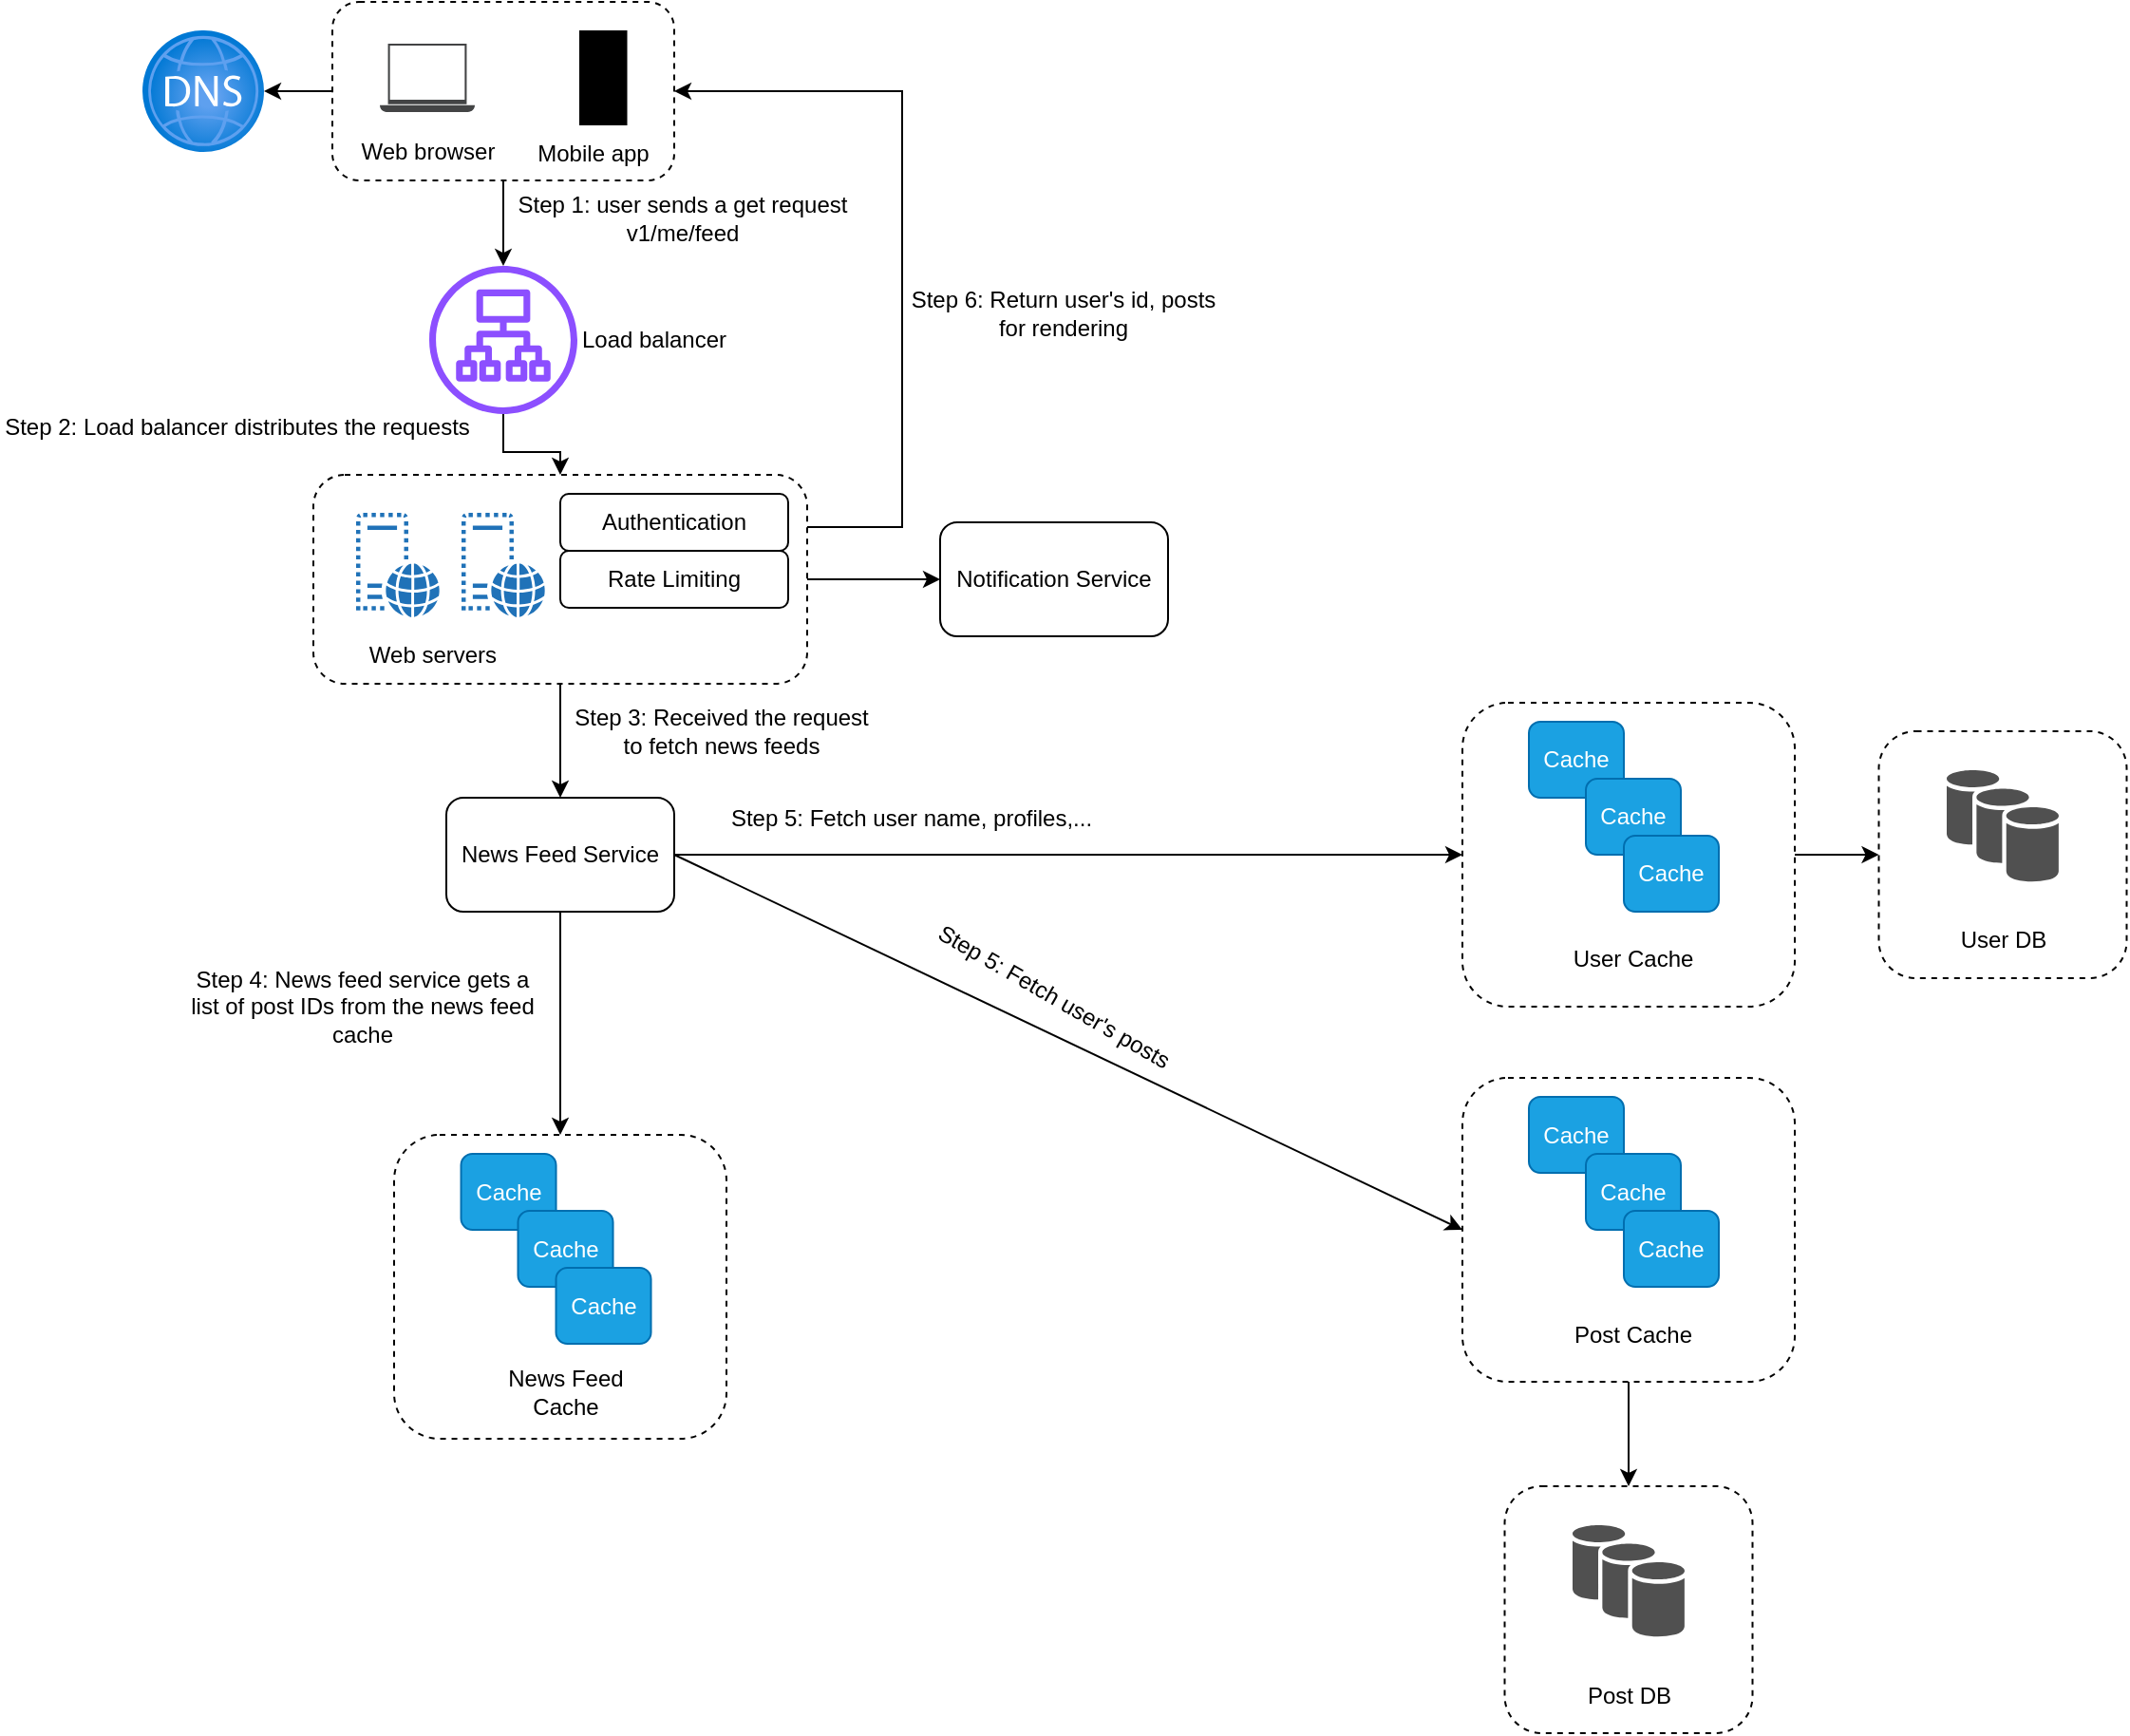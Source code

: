 <mxfile version="26.2.12">
  <diagram name="Page-1" id="249H9O3ESO4iGnF7Ed37">
    <mxGraphModel dx="1940" dy="1090" grid="1" gridSize="10" guides="1" tooltips="1" connect="1" arrows="1" fold="1" page="1" pageScale="1" pageWidth="850" pageHeight="1100" math="0" shadow="0">
      <root>
        <mxCell id="0" />
        <mxCell id="1" parent="0" />
        <mxCell id="Ak06c8CVFYhIIDF1MuHK-2" value="" style="rounded=1;whiteSpace=wrap;html=1;dashed=1;" vertex="1" parent="1">
          <mxGeometry x="1094.25" y="475" width="130.5" height="130" as="geometry" />
        </mxCell>
        <mxCell id="Ak06c8CVFYhIIDF1MuHK-3" style="edgeStyle=orthogonalEdgeStyle;rounded=0;orthogonalLoop=1;jettySize=auto;html=1;exitX=1;exitY=0.5;exitDx=0;exitDy=0;entryX=0;entryY=0.5;entryDx=0;entryDy=0;" edge="1" parent="1" source="Ak06c8CVFYhIIDF1MuHK-4" target="Ak06c8CVFYhIIDF1MuHK-2">
          <mxGeometry relative="1" as="geometry" />
        </mxCell>
        <mxCell id="Ak06c8CVFYhIIDF1MuHK-4" value="" style="rounded=1;whiteSpace=wrap;html=1;dashed=1;" vertex="1" parent="1">
          <mxGeometry x="875" y="460" width="175" height="160" as="geometry" />
        </mxCell>
        <mxCell id="Ak06c8CVFYhIIDF1MuHK-5" style="edgeStyle=orthogonalEdgeStyle;rounded=0;orthogonalLoop=1;jettySize=auto;html=1;exitX=1;exitY=0.5;exitDx=0;exitDy=0;entryX=0;entryY=0.5;entryDx=0;entryDy=0;" edge="1" parent="1" source="Ak06c8CVFYhIIDF1MuHK-8" target="Ak06c8CVFYhIIDF1MuHK-25">
          <mxGeometry relative="1" as="geometry" />
        </mxCell>
        <mxCell id="Ak06c8CVFYhIIDF1MuHK-7" style="edgeStyle=orthogonalEdgeStyle;rounded=0;orthogonalLoop=1;jettySize=auto;html=1;exitX=0.5;exitY=1;exitDx=0;exitDy=0;entryX=0.5;entryY=0;entryDx=0;entryDy=0;" edge="1" parent="1" source="Ak06c8CVFYhIIDF1MuHK-8" target="Ak06c8CVFYhIIDF1MuHK-29">
          <mxGeometry relative="1" as="geometry" />
        </mxCell>
        <mxCell id="Ak06c8CVFYhIIDF1MuHK-78" style="edgeStyle=orthogonalEdgeStyle;rounded=0;orthogonalLoop=1;jettySize=auto;html=1;exitX=1;exitY=0.25;exitDx=0;exitDy=0;entryX=1;entryY=0.5;entryDx=0;entryDy=0;" edge="1" parent="1" source="Ak06c8CVFYhIIDF1MuHK-8" target="Ak06c8CVFYhIIDF1MuHK-10">
          <mxGeometry relative="1" as="geometry">
            <Array as="points">
              <mxPoint x="580" y="367" />
              <mxPoint x="580" y="138" />
            </Array>
          </mxGeometry>
        </mxCell>
        <mxCell id="Ak06c8CVFYhIIDF1MuHK-8" value="" style="rounded=1;whiteSpace=wrap;html=1;dashed=1;" vertex="1" parent="1">
          <mxGeometry x="270" y="340" width="260" height="110" as="geometry" />
        </mxCell>
        <mxCell id="Ak06c8CVFYhIIDF1MuHK-9" style="edgeStyle=orthogonalEdgeStyle;rounded=0;orthogonalLoop=1;jettySize=auto;html=1;exitX=0;exitY=0.5;exitDx=0;exitDy=0;" edge="1" parent="1" source="Ak06c8CVFYhIIDF1MuHK-10" target="Ak06c8CVFYhIIDF1MuHK-13">
          <mxGeometry relative="1" as="geometry" />
        </mxCell>
        <mxCell id="Ak06c8CVFYhIIDF1MuHK-10" value="" style="rounded=1;whiteSpace=wrap;html=1;dashed=1;" vertex="1" parent="1">
          <mxGeometry x="280" y="91" width="180" height="94" as="geometry" />
        </mxCell>
        <mxCell id="Ak06c8CVFYhIIDF1MuHK-11" value="" style="sketch=0;pointerEvents=1;shadow=0;dashed=0;html=1;strokeColor=none;fillColor=#434445;aspect=fixed;labelPosition=center;verticalLabelPosition=bottom;verticalAlign=top;align=center;outlineConnect=0;shape=mxgraph.vvd.laptop;" vertex="1" parent="1">
          <mxGeometry x="305" y="113" width="50" height="36" as="geometry" />
        </mxCell>
        <mxCell id="Ak06c8CVFYhIIDF1MuHK-12" value="" style="sketch=0;verticalLabelPosition=bottom;sketch=0;aspect=fixed;html=1;verticalAlign=top;strokeColor=none;fillColor=#000000;align=center;outlineConnect=0;pointerEvents=1;shape=mxgraph.citrix2.mobile;" vertex="1" parent="1">
          <mxGeometry x="410" y="106" width="25.255" height="50" as="geometry" />
        </mxCell>
        <mxCell id="Ak06c8CVFYhIIDF1MuHK-13" value="" style="image;aspect=fixed;html=1;points=[];align=center;fontSize=12;image=img/lib/azure2/networking/DNS_Zones.svg;" vertex="1" parent="1">
          <mxGeometry x="180" y="106" width="64" height="64" as="geometry" />
        </mxCell>
        <mxCell id="Ak06c8CVFYhIIDF1MuHK-14" style="edgeStyle=orthogonalEdgeStyle;rounded=0;orthogonalLoop=1;jettySize=auto;html=1;exitX=0.5;exitY=1;exitDx=0;exitDy=0;" edge="1" parent="1" source="Ak06c8CVFYhIIDF1MuHK-10" target="Ak06c8CVFYhIIDF1MuHK-17">
          <mxGeometry relative="1" as="geometry" />
        </mxCell>
        <mxCell id="Ak06c8CVFYhIIDF1MuHK-15" value="Web browser" style="text;html=1;align=center;verticalAlign=middle;whiteSpace=wrap;rounded=0;" vertex="1" parent="1">
          <mxGeometry x="292.5" y="155" width="75" height="30" as="geometry" />
        </mxCell>
        <mxCell id="Ak06c8CVFYhIIDF1MuHK-16" value="Mobile app" style="text;html=1;align=center;verticalAlign=middle;whiteSpace=wrap;rounded=0;" vertex="1" parent="1">
          <mxGeometry x="380" y="156" width="75" height="30" as="geometry" />
        </mxCell>
        <mxCell id="Ak06c8CVFYhIIDF1MuHK-69" style="edgeStyle=orthogonalEdgeStyle;rounded=0;orthogonalLoop=1;jettySize=auto;html=1;entryX=0.5;entryY=0;entryDx=0;entryDy=0;" edge="1" parent="1" source="Ak06c8CVFYhIIDF1MuHK-17" target="Ak06c8CVFYhIIDF1MuHK-8">
          <mxGeometry relative="1" as="geometry" />
        </mxCell>
        <mxCell id="Ak06c8CVFYhIIDF1MuHK-17" value="" style="sketch=0;outlineConnect=0;fontColor=#232F3E;gradientColor=none;fillColor=#8C4FFF;strokeColor=none;dashed=0;verticalLabelPosition=bottom;verticalAlign=top;align=center;html=1;fontSize=12;fontStyle=0;aspect=fixed;pointerEvents=1;shape=mxgraph.aws4.application_load_balancer;" vertex="1" parent="1">
          <mxGeometry x="331" y="230" width="78" height="78" as="geometry" />
        </mxCell>
        <mxCell id="Ak06c8CVFYhIIDF1MuHK-18" value="Load balancer" style="text;html=1;align=center;verticalAlign=middle;whiteSpace=wrap;rounded=0;" vertex="1" parent="1">
          <mxGeometry x="409" y="254" width="81" height="30" as="geometry" />
        </mxCell>
        <mxCell id="Ak06c8CVFYhIIDF1MuHK-19" value="Step 1: user sends a get request v1/me/feed" style="text;html=1;align=center;verticalAlign=middle;whiteSpace=wrap;rounded=0;" vertex="1" parent="1">
          <mxGeometry x="369" y="190" width="191" height="30" as="geometry" />
        </mxCell>
        <mxCell id="Ak06c8CVFYhIIDF1MuHK-20" value="" style="sketch=0;pointerEvents=1;shadow=0;dashed=0;html=1;strokeColor=none;labelPosition=center;verticalLabelPosition=bottom;verticalAlign=top;outlineConnect=0;align=center;shape=mxgraph.office.servers.virtual_web_server;fillColor=#2072B8;" vertex="1" parent="1">
          <mxGeometry x="292.5" y="360" width="44" height="55" as="geometry" />
        </mxCell>
        <mxCell id="Ak06c8CVFYhIIDF1MuHK-21" value="" style="sketch=0;pointerEvents=1;shadow=0;dashed=0;html=1;strokeColor=none;labelPosition=center;verticalLabelPosition=bottom;verticalAlign=top;outlineConnect=0;align=center;shape=mxgraph.office.servers.virtual_web_server;fillColor=#2072B8;" vertex="1" parent="1">
          <mxGeometry x="348" y="360" width="44" height="55" as="geometry" />
        </mxCell>
        <mxCell id="Ak06c8CVFYhIIDF1MuHK-22" value="Web servers" style="text;html=1;align=center;verticalAlign=middle;whiteSpace=wrap;rounded=0;" vertex="1" parent="1">
          <mxGeometry x="292.5" y="420" width="80" height="30" as="geometry" />
        </mxCell>
        <mxCell id="Ak06c8CVFYhIIDF1MuHK-23" value="Authentication" style="rounded=1;whiteSpace=wrap;html=1;" vertex="1" parent="1">
          <mxGeometry x="400" y="350" width="120" height="30" as="geometry" />
        </mxCell>
        <mxCell id="Ak06c8CVFYhIIDF1MuHK-24" value="Rate Limiting" style="rounded=1;whiteSpace=wrap;html=1;" vertex="1" parent="1">
          <mxGeometry x="400" y="380" width="120" height="30" as="geometry" />
        </mxCell>
        <mxCell id="Ak06c8CVFYhIIDF1MuHK-25" value="Notification Service" style="rounded=1;whiteSpace=wrap;html=1;" vertex="1" parent="1">
          <mxGeometry x="600" y="365" width="120" height="60" as="geometry" />
        </mxCell>
        <mxCell id="Ak06c8CVFYhIIDF1MuHK-28" style="edgeStyle=orthogonalEdgeStyle;rounded=0;orthogonalLoop=1;jettySize=auto;html=1;exitX=0.5;exitY=1;exitDx=0;exitDy=0;entryX=0.5;entryY=0;entryDx=0;entryDy=0;" edge="1" parent="1" source="Ak06c8CVFYhIIDF1MuHK-29" target="Ak06c8CVFYhIIDF1MuHK-63">
          <mxGeometry relative="1" as="geometry">
            <mxPoint x="400" y="615" as="targetPoint" />
          </mxGeometry>
        </mxCell>
        <mxCell id="Ak06c8CVFYhIIDF1MuHK-70" style="edgeStyle=orthogonalEdgeStyle;rounded=0;orthogonalLoop=1;jettySize=auto;html=1;exitX=1;exitY=0.5;exitDx=0;exitDy=0;entryX=0;entryY=0.5;entryDx=0;entryDy=0;" edge="1" parent="1" source="Ak06c8CVFYhIIDF1MuHK-29" target="Ak06c8CVFYhIIDF1MuHK-4">
          <mxGeometry relative="1" as="geometry" />
        </mxCell>
        <mxCell id="Ak06c8CVFYhIIDF1MuHK-29" value="News Feed Service" style="rounded=1;whiteSpace=wrap;html=1;" vertex="1" parent="1">
          <mxGeometry x="340" y="510" width="120" height="60" as="geometry" />
        </mxCell>
        <mxCell id="Ak06c8CVFYhIIDF1MuHK-33" value="Cache" style="rounded=1;whiteSpace=wrap;html=1;fillColor=#1ba1e2;fontColor=#ffffff;strokeColor=#006EAF;" vertex="1" parent="1">
          <mxGeometry x="910" y="470" width="50" height="40" as="geometry" />
        </mxCell>
        <mxCell id="Ak06c8CVFYhIIDF1MuHK-34" value="Cache" style="rounded=1;whiteSpace=wrap;html=1;fillColor=#1ba1e2;fontColor=#ffffff;strokeColor=#006EAF;" vertex="1" parent="1">
          <mxGeometry x="940" y="500" width="50" height="40" as="geometry" />
        </mxCell>
        <mxCell id="Ak06c8CVFYhIIDF1MuHK-35" value="Cache" style="rounded=1;whiteSpace=wrap;html=1;fillColor=#1ba1e2;fontColor=#ffffff;strokeColor=#006EAF;" vertex="1" parent="1">
          <mxGeometry x="960" y="530" width="50" height="40" as="geometry" />
        </mxCell>
        <mxCell id="Ak06c8CVFYhIIDF1MuHK-38" value="" style="sketch=0;shadow=0;dashed=0;html=1;strokeColor=none;fillColor=#505050;labelPosition=center;verticalLabelPosition=bottom;verticalAlign=top;outlineConnect=0;align=center;shape=mxgraph.office.databases.database_availability_group;" vertex="1" parent="1">
          <mxGeometry x="1130" y="495.5" width="59" height="59" as="geometry" />
        </mxCell>
        <mxCell id="Ak06c8CVFYhIIDF1MuHK-39" value="User Cache" style="text;html=1;align=center;verticalAlign=middle;whiteSpace=wrap;rounded=0;" vertex="1" parent="1">
          <mxGeometry x="930" y="580" width="70" height="30" as="geometry" />
        </mxCell>
        <mxCell id="Ak06c8CVFYhIIDF1MuHK-40" value="User DB" style="text;html=1;align=center;verticalAlign=middle;whiteSpace=wrap;rounded=0;" vertex="1" parent="1">
          <mxGeometry x="1124.5" y="570" width="70" height="30" as="geometry" />
        </mxCell>
        <mxCell id="Ak06c8CVFYhIIDF1MuHK-41" style="edgeStyle=orthogonalEdgeStyle;rounded=0;orthogonalLoop=1;jettySize=auto;html=1;exitX=0.5;exitY=1;exitDx=0;exitDy=0;entryX=0.5;entryY=0;entryDx=0;entryDy=0;" edge="1" parent="1" source="Ak06c8CVFYhIIDF1MuHK-42" target="Ak06c8CVFYhIIDF1MuHK-47">
          <mxGeometry relative="1" as="geometry" />
        </mxCell>
        <mxCell id="Ak06c8CVFYhIIDF1MuHK-42" value="" style="rounded=1;whiteSpace=wrap;html=1;dashed=1;" vertex="1" parent="1">
          <mxGeometry x="875" y="657.5" width="175" height="160" as="geometry" />
        </mxCell>
        <mxCell id="Ak06c8CVFYhIIDF1MuHK-43" value="Cache" style="rounded=1;whiteSpace=wrap;html=1;fillColor=#1ba1e2;fontColor=#ffffff;strokeColor=#006EAF;" vertex="1" parent="1">
          <mxGeometry x="910" y="667.5" width="50" height="40" as="geometry" />
        </mxCell>
        <mxCell id="Ak06c8CVFYhIIDF1MuHK-44" value="Cache" style="rounded=1;whiteSpace=wrap;html=1;fillColor=#1ba1e2;fontColor=#ffffff;strokeColor=#006EAF;" vertex="1" parent="1">
          <mxGeometry x="940" y="697.5" width="50" height="40" as="geometry" />
        </mxCell>
        <mxCell id="Ak06c8CVFYhIIDF1MuHK-45" value="Cache" style="rounded=1;whiteSpace=wrap;html=1;fillColor=#1ba1e2;fontColor=#ffffff;strokeColor=#006EAF;" vertex="1" parent="1">
          <mxGeometry x="960" y="727.5" width="50" height="40" as="geometry" />
        </mxCell>
        <mxCell id="Ak06c8CVFYhIIDF1MuHK-46" value="Post Cache" style="text;html=1;align=center;verticalAlign=middle;whiteSpace=wrap;rounded=0;" vertex="1" parent="1">
          <mxGeometry x="930" y="777.5" width="70" height="30" as="geometry" />
        </mxCell>
        <mxCell id="Ak06c8CVFYhIIDF1MuHK-47" value="" style="rounded=1;whiteSpace=wrap;html=1;dashed=1;" vertex="1" parent="1">
          <mxGeometry x="897.25" y="872.5" width="130.5" height="130" as="geometry" />
        </mxCell>
        <mxCell id="Ak06c8CVFYhIIDF1MuHK-48" value="" style="sketch=0;shadow=0;dashed=0;html=1;strokeColor=none;fillColor=#505050;labelPosition=center;verticalLabelPosition=bottom;verticalAlign=top;outlineConnect=0;align=center;shape=mxgraph.office.databases.database_availability_group;" vertex="1" parent="1">
          <mxGeometry x="933" y="893" width="59" height="59" as="geometry" />
        </mxCell>
        <mxCell id="Ak06c8CVFYhIIDF1MuHK-49" value="Post DB" style="text;html=1;align=center;verticalAlign=middle;whiteSpace=wrap;rounded=0;" vertex="1" parent="1">
          <mxGeometry x="927.5" y="967.5" width="70" height="30" as="geometry" />
        </mxCell>
        <mxCell id="Ak06c8CVFYhIIDF1MuHK-63" value="" style="rounded=1;whiteSpace=wrap;html=1;dashed=1;" vertex="1" parent="1">
          <mxGeometry x="312.5" y="687.5" width="175" height="160" as="geometry" />
        </mxCell>
        <mxCell id="Ak06c8CVFYhIIDF1MuHK-64" value="Cache" style="rounded=1;whiteSpace=wrap;html=1;fillColor=#1ba1e2;fontColor=#ffffff;strokeColor=#006EAF;" vertex="1" parent="1">
          <mxGeometry x="347.76" y="697.5" width="50" height="40" as="geometry" />
        </mxCell>
        <mxCell id="Ak06c8CVFYhIIDF1MuHK-65" value="Cache" style="rounded=1;whiteSpace=wrap;html=1;fillColor=#1ba1e2;fontColor=#ffffff;strokeColor=#006EAF;" vertex="1" parent="1">
          <mxGeometry x="377.76" y="727.5" width="50" height="40" as="geometry" />
        </mxCell>
        <mxCell id="Ak06c8CVFYhIIDF1MuHK-66" value="Cache" style="rounded=1;whiteSpace=wrap;html=1;fillColor=#1ba1e2;fontColor=#ffffff;strokeColor=#006EAF;" vertex="1" parent="1">
          <mxGeometry x="397.76" y="757.5" width="50" height="40" as="geometry" />
        </mxCell>
        <mxCell id="Ak06c8CVFYhIIDF1MuHK-67" value="News Feed Cache" style="text;html=1;align=center;verticalAlign=middle;whiteSpace=wrap;rounded=0;" vertex="1" parent="1">
          <mxGeometry x="367.76" y="807.5" width="70" height="30" as="geometry" />
        </mxCell>
        <mxCell id="Ak06c8CVFYhIIDF1MuHK-71" value="" style="endArrow=classic;html=1;rounded=0;entryX=0;entryY=0.5;entryDx=0;entryDy=0;exitX=1;exitY=0.5;exitDx=0;exitDy=0;" edge="1" parent="1" source="Ak06c8CVFYhIIDF1MuHK-29" target="Ak06c8CVFYhIIDF1MuHK-42">
          <mxGeometry width="50" height="50" relative="1" as="geometry">
            <mxPoint x="200" y="830" as="sourcePoint" />
            <mxPoint x="250" y="780" as="targetPoint" />
          </mxGeometry>
        </mxCell>
        <mxCell id="Ak06c8CVFYhIIDF1MuHK-73" value="Step 2: Load balancer distributes the requests" style="text;html=1;align=center;verticalAlign=middle;whiteSpace=wrap;rounded=0;" vertex="1" parent="1">
          <mxGeometry x="105" y="300" width="250" height="30" as="geometry" />
        </mxCell>
        <mxCell id="Ak06c8CVFYhIIDF1MuHK-74" value="Step 3: Received the request to fetch news feeds" style="text;html=1;align=center;verticalAlign=middle;whiteSpace=wrap;rounded=0;" vertex="1" parent="1">
          <mxGeometry x="400" y="460" width="170" height="30" as="geometry" />
        </mxCell>
        <mxCell id="Ak06c8CVFYhIIDF1MuHK-75" value="Step 4: News feed service gets a list of post IDs from the news feed cache" style="text;html=1;align=center;verticalAlign=middle;whiteSpace=wrap;rounded=0;" vertex="1" parent="1">
          <mxGeometry x="200" y="590" width="192" height="60" as="geometry" />
        </mxCell>
        <mxCell id="Ak06c8CVFYhIIDF1MuHK-76" value="Step 5: Fetch user name, profiles,..." style="text;html=1;align=center;verticalAlign=middle;whiteSpace=wrap;rounded=0;" vertex="1" parent="1">
          <mxGeometry x="470" y="505.5" width="230" height="30" as="geometry" />
        </mxCell>
        <mxCell id="Ak06c8CVFYhIIDF1MuHK-77" value="Step 5: Fetch user&#39;s posts" style="text;html=1;align=center;verticalAlign=middle;whiteSpace=wrap;rounded=0;rotation=30;" vertex="1" parent="1">
          <mxGeometry x="545" y="600" width="230" height="30" as="geometry" />
        </mxCell>
        <mxCell id="Ak06c8CVFYhIIDF1MuHK-80" value="Step 6: Return user&#39;s id, posts for rendering" style="text;html=1;align=center;verticalAlign=middle;whiteSpace=wrap;rounded=0;" vertex="1" parent="1">
          <mxGeometry x="580" y="240" width="170" height="30" as="geometry" />
        </mxCell>
      </root>
    </mxGraphModel>
  </diagram>
</mxfile>
